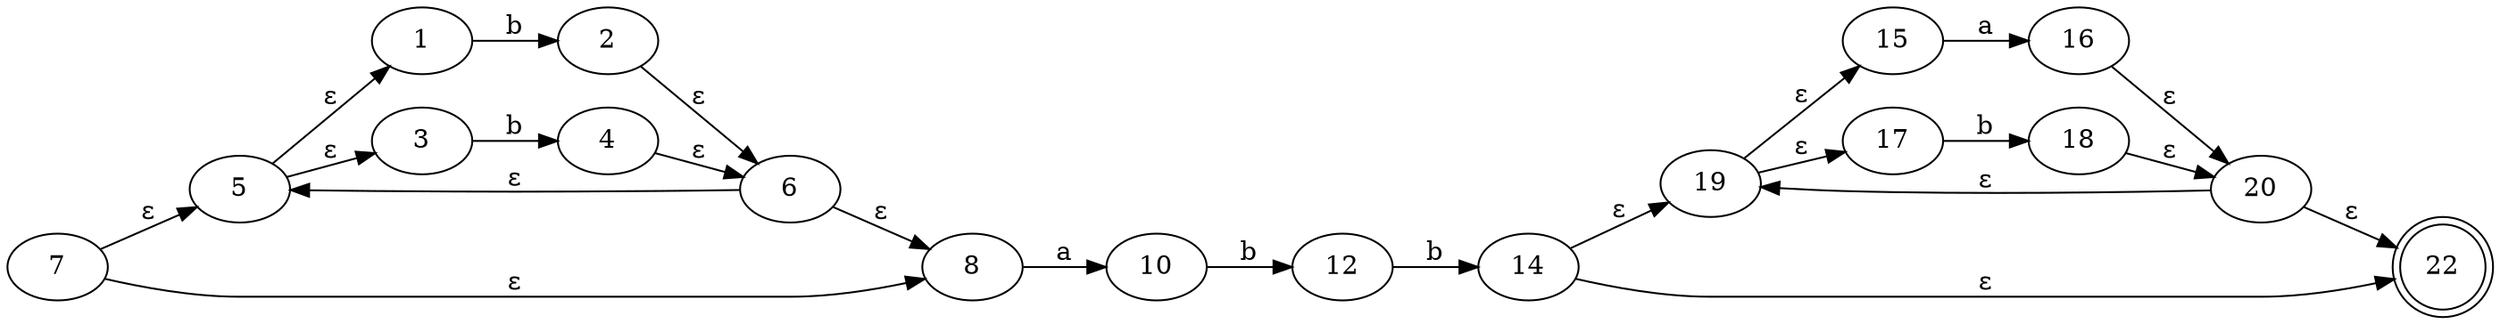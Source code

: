digraph Automata {
	rankdir=LR
	5 [label=5]
	1 [label=1]
	3 [label=3]
	2 [label=2]
	4 [label=4]
	6 [label=6]
	7 [label=7]
	8 [label=8]
	10 [label=10]
	12 [label=12]
	14 [label=14]
	19 [label=19]
	15 [label=15]
	17 [label=17]
	16 [label=16]
	18 [label=18]
	20 [label=20]
	22 [label=22 shape=doublecircle]
	5 -> 1 [label="ε"]
	5 -> 3 [label="ε"]
	1 -> 2 [label=b]
	3 -> 4 [label=b]
	2 -> 6 [label="ε"]
	4 -> 6 [label="ε"]
	7 -> 5 [label="ε"]
	7 -> 8 [label="ε"]
	6 -> 8 [label="ε"]
	6 -> 5 [label="ε"]
	8 -> 10 [label=a]
	10 -> 12 [label=b]
	12 -> 14 [label=b]
	19 -> 15 [label="ε"]
	19 -> 17 [label="ε"]
	15 -> 16 [label=a]
	17 -> 18 [label=b]
	16 -> 20 [label="ε"]
	18 -> 20 [label="ε"]
	20 -> 22 [label="ε"]
	20 -> 19 [label="ε"]
	14 -> 19 [label="ε"]
	14 -> 22 [label="ε"]
}
